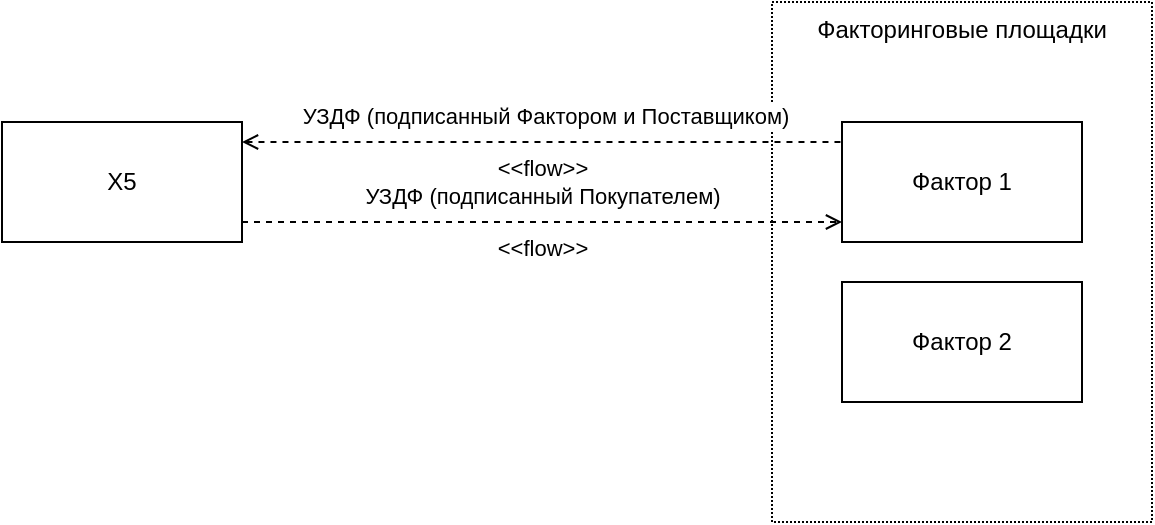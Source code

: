 <mxfile version="21.0.2" type="github" pages="2">
  <diagram name="Page-1" id="929967ad-93f9-6ef4-fab6-5d389245f69c">
    <mxGraphModel dx="776" dy="422" grid="1" gridSize="10" guides="1" tooltips="1" connect="1" arrows="1" fold="1" page="1" pageScale="1.5" pageWidth="1169" pageHeight="826" background="none" math="0" shadow="0">
      <root>
        <mxCell id="0" style=";html=1;" />
        <mxCell id="1" style=";html=1;" parent="0" />
        <mxCell id="fu375ZCut4iSAKl61FI6-17" value="Факторинговые площадки" style="rounded=0;whiteSpace=wrap;html=1;dashed=1;dashPattern=1 1;verticalAlign=top;" vertex="1" parent="1">
          <mxGeometry x="455" y="320" width="190" height="260" as="geometry" />
        </mxCell>
        <mxCell id="fu375ZCut4iSAKl61FI6-4" value="X5" style="rounded=0;whiteSpace=wrap;html=1;" vertex="1" parent="1">
          <mxGeometry x="70" y="380" width="120" height="60" as="geometry" />
        </mxCell>
        <mxCell id="fu375ZCut4iSAKl61FI6-5" value="Фактор 1" style="rounded=0;whiteSpace=wrap;html=1;" vertex="1" parent="1">
          <mxGeometry x="490" y="380" width="120" height="60" as="geometry" />
        </mxCell>
        <object label="" InformationItem="InformationItem" id="fu375ZCut4iSAKl61FI6-8">
          <mxCell style="endArrow=open;html=1;rounded=0;dashed=1;strokeColor=default;startArrow=none;startFill=0;endFill=0;labelPosition=center;verticalLabelPosition=bottom;align=center;verticalAlign=top;flowAnimation=0;" edge="1" parent="1">
            <mxGeometry relative="1" as="geometry">
              <mxPoint x="190" y="430" as="sourcePoint" />
              <mxPoint x="490" y="430" as="targetPoint" />
            </mxGeometry>
          </mxCell>
        </object>
        <mxCell id="fu375ZCut4iSAKl61FI6-11" value="&amp;lt;&amp;lt;flow&amp;gt;&amp;gt;" style="edgeLabel;html=1;align=center;verticalAlign=middle;resizable=0;points=[];" vertex="1" connectable="0" parent="fu375ZCut4iSAKl61FI6-8">
          <mxGeometry relative="1" as="geometry">
            <mxPoint y="13" as="offset" />
          </mxGeometry>
        </mxCell>
        <mxCell id="fu375ZCut4iSAKl61FI6-13" value="УЗДФ (подписанный Покупателем)" style="edgeLabel;html=1;align=center;verticalAlign=middle;resizable=0;points=[];" vertex="1" connectable="0" parent="fu375ZCut4iSAKl61FI6-8">
          <mxGeometry relative="1" as="geometry">
            <mxPoint y="-13" as="offset" />
          </mxGeometry>
        </mxCell>
        <mxCell id="fu375ZCut4iSAKl61FI6-18" value="Фактор 2" style="rounded=0;whiteSpace=wrap;html=1;" vertex="1" parent="1">
          <mxGeometry x="490" y="460" width="120" height="60" as="geometry" />
        </mxCell>
        <object label="" InformationItem="InformationItem" id="fu375ZCut4iSAKl61FI6-19">
          <mxCell style="endArrow=none;html=1;rounded=0;dashed=1;strokeColor=default;startArrow=open;startFill=0;endFill=0;labelPosition=center;verticalLabelPosition=bottom;align=center;verticalAlign=top;flowAnimation=0;" edge="1" parent="1">
            <mxGeometry relative="1" as="geometry">
              <mxPoint x="190" y="390" as="sourcePoint" />
              <mxPoint x="490" y="390" as="targetPoint" />
            </mxGeometry>
          </mxCell>
        </object>
        <mxCell id="fu375ZCut4iSAKl61FI6-20" value="&amp;lt;&amp;lt;flow&amp;gt;&amp;gt;" style="edgeLabel;html=1;align=center;verticalAlign=middle;resizable=0;points=[];" vertex="1" connectable="0" parent="fu375ZCut4iSAKl61FI6-19">
          <mxGeometry relative="1" as="geometry">
            <mxPoint y="13" as="offset" />
          </mxGeometry>
        </mxCell>
        <mxCell id="fu375ZCut4iSAKl61FI6-21" value="&amp;nbsp;УЗДФ (подписанный Фактором и Поставщиком)" style="edgeLabel;html=1;align=center;verticalAlign=middle;resizable=0;points=[];" vertex="1" connectable="0" parent="fu375ZCut4iSAKl61FI6-19">
          <mxGeometry relative="1" as="geometry">
            <mxPoint y="-13" as="offset" />
          </mxGeometry>
        </mxCell>
      </root>
    </mxGraphModel>
  </diagram>
  <diagram id="RBxNGfNoUyg8NmXb8gKQ" name="Страница 2">
    <mxGraphModel dx="1303" dy="632" grid="1" gridSize="10" guides="1" tooltips="1" connect="1" arrows="1" fold="1" page="1" pageScale="1" pageWidth="827" pageHeight="1169" math="0" shadow="0">
      <root>
        <mxCell id="0" />
        <mxCell id="1" parent="0" />
        <mxCell id="5wCDZV2-zJ8sQ3Wg2F0M-1" value="&lt;b&gt;Портал Инфраструктуры&lt;br&gt;&lt;/b&gt;" style="html=1;dropTarget=0;labelPosition=center;verticalLabelPosition=middle;align=center;verticalAlign=top;" vertex="1" parent="1">
          <mxGeometry x="120" y="160" width="180" height="960" as="geometry" />
        </mxCell>
        <mxCell id="5wCDZV2-zJ8sQ3Wg2F0M-2" value="" style="shape=module;jettyWidth=8;jettyHeight=4;" vertex="1" parent="5wCDZV2-zJ8sQ3Wg2F0M-1">
          <mxGeometry x="1" width="20" height="20" relative="1" as="geometry">
            <mxPoint x="-27" y="7" as="offset" />
          </mxGeometry>
        </mxCell>
        <mxCell id="5wCDZV2-zJ8sQ3Wg2F0M-4" value="&lt;b&gt;MFSM&lt;/b&gt;&lt;br&gt;" style="html=1;dropTarget=0;labelPosition=center;verticalLabelPosition=middle;align=center;verticalAlign=top;" vertex="1" parent="1">
          <mxGeometry x="480" y="200" width="180" height="100" as="geometry" />
        </mxCell>
        <mxCell id="5wCDZV2-zJ8sQ3Wg2F0M-5" value="" style="shape=module;jettyWidth=8;jettyHeight=4;" vertex="1" parent="5wCDZV2-zJ8sQ3Wg2F0M-4">
          <mxGeometry x="1" width="20" height="20" relative="1" as="geometry">
            <mxPoint x="-27" y="7" as="offset" />
          </mxGeometry>
        </mxCell>
        <mxCell id="5wCDZV2-zJ8sQ3Wg2F0M-8" value="CMDB" style="shape=module;align=left;spacingLeft=20;align=center;verticalAlign=top;" vertex="1" parent="1">
          <mxGeometry x="510" y="225" width="100" height="50" as="geometry" />
        </mxCell>
        <mxCell id="5wCDZV2-zJ8sQ3Wg2F0M-9" value="" style="rounded=0;orthogonalLoop=1;jettySize=auto;html=1;endArrow=none;endFill=0;sketch=0;sourcePerimeterSpacing=0;targetPerimeterSpacing=0;exitX=1.001;exitY=0.099;exitDx=0;exitDy=0;exitPerimeter=0;" edge="1" target="5wCDZV2-zJ8sQ3Wg2F0M-11" parent="1" source="5wCDZV2-zJ8sQ3Wg2F0M-1">
          <mxGeometry relative="1" as="geometry">
            <mxPoint x="390" y="275" as="sourcePoint" />
          </mxGeometry>
        </mxCell>
        <mxCell id="5wCDZV2-zJ8sQ3Wg2F0M-10" value="" style="rounded=0;orthogonalLoop=1;jettySize=auto;html=1;endArrow=halfCircle;endFill=0;endSize=6;strokeWidth=1;sketch=0;exitX=0;exitY=0.5;exitDx=0;exitDy=0;" edge="1" target="5wCDZV2-zJ8sQ3Wg2F0M-11" parent="1" source="5wCDZV2-zJ8sQ3Wg2F0M-4">
          <mxGeometry relative="1" as="geometry">
            <mxPoint x="430" y="275" as="sourcePoint" />
            <mxPoint x="420" y="215" as="targetPoint" />
          </mxGeometry>
        </mxCell>
        <mxCell id="5wCDZV2-zJ8sQ3Wg2F0M-11" value="" style="ellipse;whiteSpace=wrap;html=1;align=center;aspect=fixed;resizable=0;points=[];outlineConnect=0;sketch=0;" vertex="1" parent="1">
          <mxGeometry x="385" y="250" width="10" height="10" as="geometry" />
        </mxCell>
        <mxCell id="5wCDZV2-zJ8sQ3Wg2F0M-15" value="Личный &#xa;кабинет" style="shape=module;align=left;spacingLeft=20;align=center;verticalAlign=top;" vertex="1" parent="1">
          <mxGeometry x="160" y="210" width="100" height="50" as="geometry" />
        </mxCell>
        <mxCell id="5wCDZV2-zJ8sQ3Wg2F0M-16" value="Заявка на расчет стоимости&lt;br&gt;Заявка на выделение IT-мощности&lt;br&gt;Карточка КЕ" style="shape=note;whiteSpace=wrap;html=1;backgroundOutline=1;darkOpacity=0.05;" vertex="1" parent="1">
          <mxGeometry x="310" y="60" width="160" height="130" as="geometry" />
        </mxCell>
        <mxCell id="5wCDZV2-zJ8sQ3Wg2F0M-17" value="" style="endArrow=none;dashed=1;html=1;dashPattern=1 3;strokeWidth=2;rounded=0;entryX=0.5;entryY=1;entryDx=0;entryDy=0;entryPerimeter=0;" edge="1" parent="1" source="5wCDZV2-zJ8sQ3Wg2F0M-11" target="5wCDZV2-zJ8sQ3Wg2F0M-16">
          <mxGeometry width="50" height="50" relative="1" as="geometry">
            <mxPoint x="390" y="210" as="sourcePoint" />
            <mxPoint x="440" y="220" as="targetPoint" />
          </mxGeometry>
        </mxCell>
        <mxCell id="5wCDZV2-zJ8sQ3Wg2F0M-20" value="&lt;br&gt;&lt;b&gt;АСУМ&lt;/b&gt;" style="html=1;dropTarget=0;verticalAlign=top;" vertex="1" parent="1">
          <mxGeometry x="480" y="400" width="180" height="90" as="geometry" />
        </mxCell>
        <mxCell id="5wCDZV2-zJ8sQ3Wg2F0M-21" value="" style="shape=module;jettyWidth=8;jettyHeight=4;" vertex="1" parent="5wCDZV2-zJ8sQ3Wg2F0M-20">
          <mxGeometry x="1" width="20" height="20" relative="1" as="geometry">
            <mxPoint x="-27" y="7" as="offset" />
          </mxGeometry>
        </mxCell>
        <mxCell id="5wCDZV2-zJ8sQ3Wg2F0M-28" value="" style="rounded=0;orthogonalLoop=1;jettySize=auto;html=1;endArrow=none;endFill=0;sketch=0;sourcePerimeterSpacing=0;targetPerimeterSpacing=0;exitX=1.002;exitY=0.293;exitDx=0;exitDy=0;exitPerimeter=0;" edge="1" target="5wCDZV2-zJ8sQ3Wg2F0M-30" parent="1" source="5wCDZV2-zJ8sQ3Wg2F0M-1">
          <mxGeometry relative="1" as="geometry">
            <mxPoint x="320" y="320" as="sourcePoint" />
          </mxGeometry>
        </mxCell>
        <mxCell id="5wCDZV2-zJ8sQ3Wg2F0M-29" value="" style="rounded=0;orthogonalLoop=1;jettySize=auto;html=1;endArrow=halfCircle;endFill=0;entryX=0.5;entryY=0.5;endSize=6;strokeWidth=1;sketch=0;exitX=0;exitY=0.5;exitDx=0;exitDy=0;" edge="1" target="5wCDZV2-zJ8sQ3Wg2F0M-30" parent="1" source="5wCDZV2-zJ8sQ3Wg2F0M-20">
          <mxGeometry relative="1" as="geometry">
            <mxPoint x="450" y="325" as="sourcePoint" />
          </mxGeometry>
        </mxCell>
        <mxCell id="5wCDZV2-zJ8sQ3Wg2F0M-30" value="" style="ellipse;whiteSpace=wrap;html=1;align=center;aspect=fixed;resizable=0;points=[];outlineConnect=0;sketch=0;" vertex="1" parent="1">
          <mxGeometry x="385" y="440" width="10" height="10" as="geometry" />
        </mxCell>
        <mxCell id="5wCDZV2-zJ8sQ3Wg2F0M-31" value="Органический&lt;br&gt;рост&lt;br&gt;Драйверы ув.&lt;br&gt;мощности" style="shape=note;whiteSpace=wrap;html=1;backgroundOutline=1;darkOpacity=0.05;" vertex="1" parent="1">
          <mxGeometry x="330" y="300" width="120" height="100" as="geometry" />
        </mxCell>
        <mxCell id="5wCDZV2-zJ8sQ3Wg2F0M-32" value="" style="endArrow=none;dashed=1;html=1;rounded=0;exitX=0.5;exitY=1;exitDx=0;exitDy=0;exitPerimeter=0;" edge="1" parent="1" source="5wCDZV2-zJ8sQ3Wg2F0M-31" target="5wCDZV2-zJ8sQ3Wg2F0M-30">
          <mxGeometry width="50" height="50" relative="1" as="geometry">
            <mxPoint x="410" y="350" as="sourcePoint" />
            <mxPoint x="460" y="300" as="targetPoint" />
          </mxGeometry>
        </mxCell>
        <mxCell id="5wCDZV2-zJ8sQ3Wg2F0M-33" value="&lt;br&gt;&lt;b&gt;АСУД&lt;/b&gt;" style="html=1;dropTarget=0;" vertex="1" parent="1">
          <mxGeometry x="480" y="600" width="180" height="90" as="geometry" />
        </mxCell>
        <mxCell id="5wCDZV2-zJ8sQ3Wg2F0M-34" value="" style="shape=module;jettyWidth=8;jettyHeight=4;" vertex="1" parent="5wCDZV2-zJ8sQ3Wg2F0M-33">
          <mxGeometry x="1" width="20" height="20" relative="1" as="geometry">
            <mxPoint x="-27" y="7" as="offset" />
          </mxGeometry>
        </mxCell>
        <mxCell id="5wCDZV2-zJ8sQ3Wg2F0M-40" value="" style="rounded=0;orthogonalLoop=1;jettySize=auto;html=1;endArrow=none;endFill=0;sketch=0;sourcePerimeterSpacing=0;targetPerimeterSpacing=0;exitX=1;exitY=0.5;exitDx=0;exitDy=0;" edge="1" target="5wCDZV2-zJ8sQ3Wg2F0M-42" parent="1" source="5wCDZV2-zJ8sQ3Wg2F0M-1">
          <mxGeometry relative="1" as="geometry">
            <mxPoint x="290" y="565" as="sourcePoint" />
          </mxGeometry>
        </mxCell>
        <mxCell id="5wCDZV2-zJ8sQ3Wg2F0M-41" value="" style="rounded=0;orthogonalLoop=1;jettySize=auto;html=1;endArrow=halfCircle;endFill=0;endSize=6;strokeWidth=1;sketch=0;exitX=0;exitY=0.5;exitDx=0;exitDy=0;" edge="1" target="5wCDZV2-zJ8sQ3Wg2F0M-42" parent="1" source="5wCDZV2-zJ8sQ3Wg2F0M-33">
          <mxGeometry relative="1" as="geometry">
            <mxPoint x="430" y="550" as="sourcePoint" />
            <mxPoint x="400" y="565" as="targetPoint" />
          </mxGeometry>
        </mxCell>
        <mxCell id="5wCDZV2-zJ8sQ3Wg2F0M-42" value="" style="ellipse;whiteSpace=wrap;html=1;align=center;aspect=fixed;resizable=0;points=[];outlineConnect=0;sketch=0;" vertex="1" parent="1">
          <mxGeometry x="385" y="640" width="10" height="10" as="geometry" />
        </mxCell>
        <mxCell id="5wCDZV2-zJ8sQ3Wg2F0M-43" value="Перечень ИС&lt;br&gt;Шаблон роли" style="shape=note;whiteSpace=wrap;html=1;backgroundOutline=1;darkOpacity=0.05;" vertex="1" parent="1">
          <mxGeometry x="350" y="500" width="80" height="100" as="geometry" />
        </mxCell>
        <mxCell id="5wCDZV2-zJ8sQ3Wg2F0M-47" value="" style="endArrow=none;dashed=1;html=1;rounded=0;entryX=0.5;entryY=1;entryDx=0;entryDy=0;entryPerimeter=0;" edge="1" parent="1" source="5wCDZV2-zJ8sQ3Wg2F0M-42" target="5wCDZV2-zJ8sQ3Wg2F0M-43">
          <mxGeometry width="50" height="50" relative="1" as="geometry">
            <mxPoint x="390" y="560" as="sourcePoint" />
            <mxPoint x="340" y="540" as="targetPoint" />
          </mxGeometry>
        </mxCell>
        <mxCell id="5wCDZV2-zJ8sQ3Wg2F0M-48" value="&lt;br&gt;&lt;b&gt;Финпортал&lt;/b&gt;" style="html=1;dropTarget=0;verticalAlign=top;" vertex="1" parent="1">
          <mxGeometry x="480" y="800" width="180" height="90" as="geometry" />
        </mxCell>
        <mxCell id="5wCDZV2-zJ8sQ3Wg2F0M-49" value="" style="shape=module;jettyWidth=8;jettyHeight=4;" vertex="1" parent="5wCDZV2-zJ8sQ3Wg2F0M-48">
          <mxGeometry x="1" width="20" height="20" relative="1" as="geometry">
            <mxPoint x="-27" y="7" as="offset" />
          </mxGeometry>
        </mxCell>
        <mxCell id="5wCDZV2-zJ8sQ3Wg2F0M-50" value="" style="rounded=0;orthogonalLoop=1;jettySize=auto;html=1;endArrow=none;endFill=0;sketch=0;sourcePerimeterSpacing=0;targetPerimeterSpacing=0;exitX=1.008;exitY=0.709;exitDx=0;exitDy=0;exitPerimeter=0;" edge="1" target="5wCDZV2-zJ8sQ3Wg2F0M-52" parent="1" source="5wCDZV2-zJ8sQ3Wg2F0M-1">
          <mxGeometry relative="1" as="geometry">
            <mxPoint x="290" y="555" as="sourcePoint" />
          </mxGeometry>
        </mxCell>
        <mxCell id="5wCDZV2-zJ8sQ3Wg2F0M-51" value="" style="rounded=0;orthogonalLoop=1;jettySize=auto;html=1;endArrow=halfCircle;endFill=0;endSize=6;strokeWidth=1;sketch=0;exitX=0;exitY=0.5;exitDx=0;exitDy=0;" edge="1" target="5wCDZV2-zJ8sQ3Wg2F0M-52" parent="1" source="5wCDZV2-zJ8sQ3Wg2F0M-48">
          <mxGeometry relative="1" as="geometry">
            <mxPoint x="330" y="555" as="sourcePoint" />
            <mxPoint x="390" y="690" as="targetPoint" />
          </mxGeometry>
        </mxCell>
        <mxCell id="5wCDZV2-zJ8sQ3Wg2F0M-52" value="" style="ellipse;whiteSpace=wrap;html=1;align=center;aspect=fixed;resizable=0;points=[];outlineConnect=0;sketch=0;" vertex="1" parent="1">
          <mxGeometry x="385" y="840" width="10" height="10" as="geometry" />
        </mxCell>
        <mxCell id="5wCDZV2-zJ8sQ3Wg2F0M-53" value="План.&lt;br&gt;Факт.стоимость ИТ-мощностей" style="shape=note;whiteSpace=wrap;html=1;backgroundOutline=1;darkOpacity=0.05;" vertex="1" parent="1">
          <mxGeometry x="350" y="700" width="80" height="100" as="geometry" />
        </mxCell>
        <mxCell id="5wCDZV2-zJ8sQ3Wg2F0M-54" value="" style="endArrow=none;dashed=1;html=1;rounded=0;entryX=0.5;entryY=1;entryDx=0;entryDy=0;entryPerimeter=0;" edge="1" parent="1" source="5wCDZV2-zJ8sQ3Wg2F0M-52" target="5wCDZV2-zJ8sQ3Wg2F0M-53">
          <mxGeometry width="50" height="50" relative="1" as="geometry">
            <mxPoint x="290" y="580" as="sourcePoint" />
            <mxPoint x="340" y="530" as="targetPoint" />
          </mxGeometry>
        </mxCell>
        <mxCell id="5wCDZV2-zJ8sQ3Wg2F0M-55" value="&lt;br&gt;&lt;b&gt;MatriX5&lt;/b&gt;" style="html=1;dropTarget=0;" vertex="1" parent="1">
          <mxGeometry x="480" y="1000" width="180" height="90" as="geometry" />
        </mxCell>
        <mxCell id="5wCDZV2-zJ8sQ3Wg2F0M-56" value="" style="shape=module;jettyWidth=8;jettyHeight=4;" vertex="1" parent="5wCDZV2-zJ8sQ3Wg2F0M-55">
          <mxGeometry x="1" width="20" height="20" relative="1" as="geometry">
            <mxPoint x="-27" y="7" as="offset" />
          </mxGeometry>
        </mxCell>
        <mxCell id="5wCDZV2-zJ8sQ3Wg2F0M-57" value="" style="rounded=0;orthogonalLoop=1;jettySize=auto;html=1;endArrow=none;endFill=0;sketch=0;sourcePerimeterSpacing=0;targetPerimeterSpacing=0;exitX=1.014;exitY=0.924;exitDx=0;exitDy=0;exitPerimeter=0;" edge="1" target="5wCDZV2-zJ8sQ3Wg2F0M-59" parent="1" source="5wCDZV2-zJ8sQ3Wg2F0M-1">
          <mxGeometry relative="1" as="geometry">
            <mxPoint x="290" y="795" as="sourcePoint" />
          </mxGeometry>
        </mxCell>
        <mxCell id="5wCDZV2-zJ8sQ3Wg2F0M-58" value="" style="rounded=0;orthogonalLoop=1;jettySize=auto;html=1;endArrow=halfCircle;endFill=0;endSize=6;strokeWidth=1;sketch=0;exitX=0;exitY=0.5;exitDx=0;exitDy=0;" edge="1" target="5wCDZV2-zJ8sQ3Wg2F0M-59" parent="1" source="5wCDZV2-zJ8sQ3Wg2F0M-55">
          <mxGeometry relative="1" as="geometry">
            <mxPoint x="330" y="795" as="sourcePoint" />
            <mxPoint x="400" y="885" as="targetPoint" />
          </mxGeometry>
        </mxCell>
        <mxCell id="5wCDZV2-zJ8sQ3Wg2F0M-59" value="" style="ellipse;whiteSpace=wrap;html=1;align=center;aspect=fixed;resizable=0;points=[];outlineConnect=0;sketch=0;" vertex="1" parent="1">
          <mxGeometry x="385" y="1040" width="10" height="10" as="geometry" />
        </mxCell>
        <mxCell id="5wCDZV2-zJ8sQ3Wg2F0M-61" value="Архитектурные артефакты" style="shape=note;whiteSpace=wrap;html=1;backgroundOutline=1;darkOpacity=0.05;" vertex="1" parent="1">
          <mxGeometry x="350" y="900" width="80" height="100" as="geometry" />
        </mxCell>
        <mxCell id="5wCDZV2-zJ8sQ3Wg2F0M-62" value="" style="endArrow=none;dashed=1;html=1;rounded=0;entryX=0.5;entryY=1;entryDx=0;entryDy=0;entryPerimeter=0;" edge="1" parent="1" source="5wCDZV2-zJ8sQ3Wg2F0M-59" target="5wCDZV2-zJ8sQ3Wg2F0M-61">
          <mxGeometry width="50" height="50" relative="1" as="geometry">
            <mxPoint x="310" y="740" as="sourcePoint" />
            <mxPoint x="360" y="690" as="targetPoint" />
          </mxGeometry>
        </mxCell>
      </root>
    </mxGraphModel>
  </diagram>
</mxfile>
